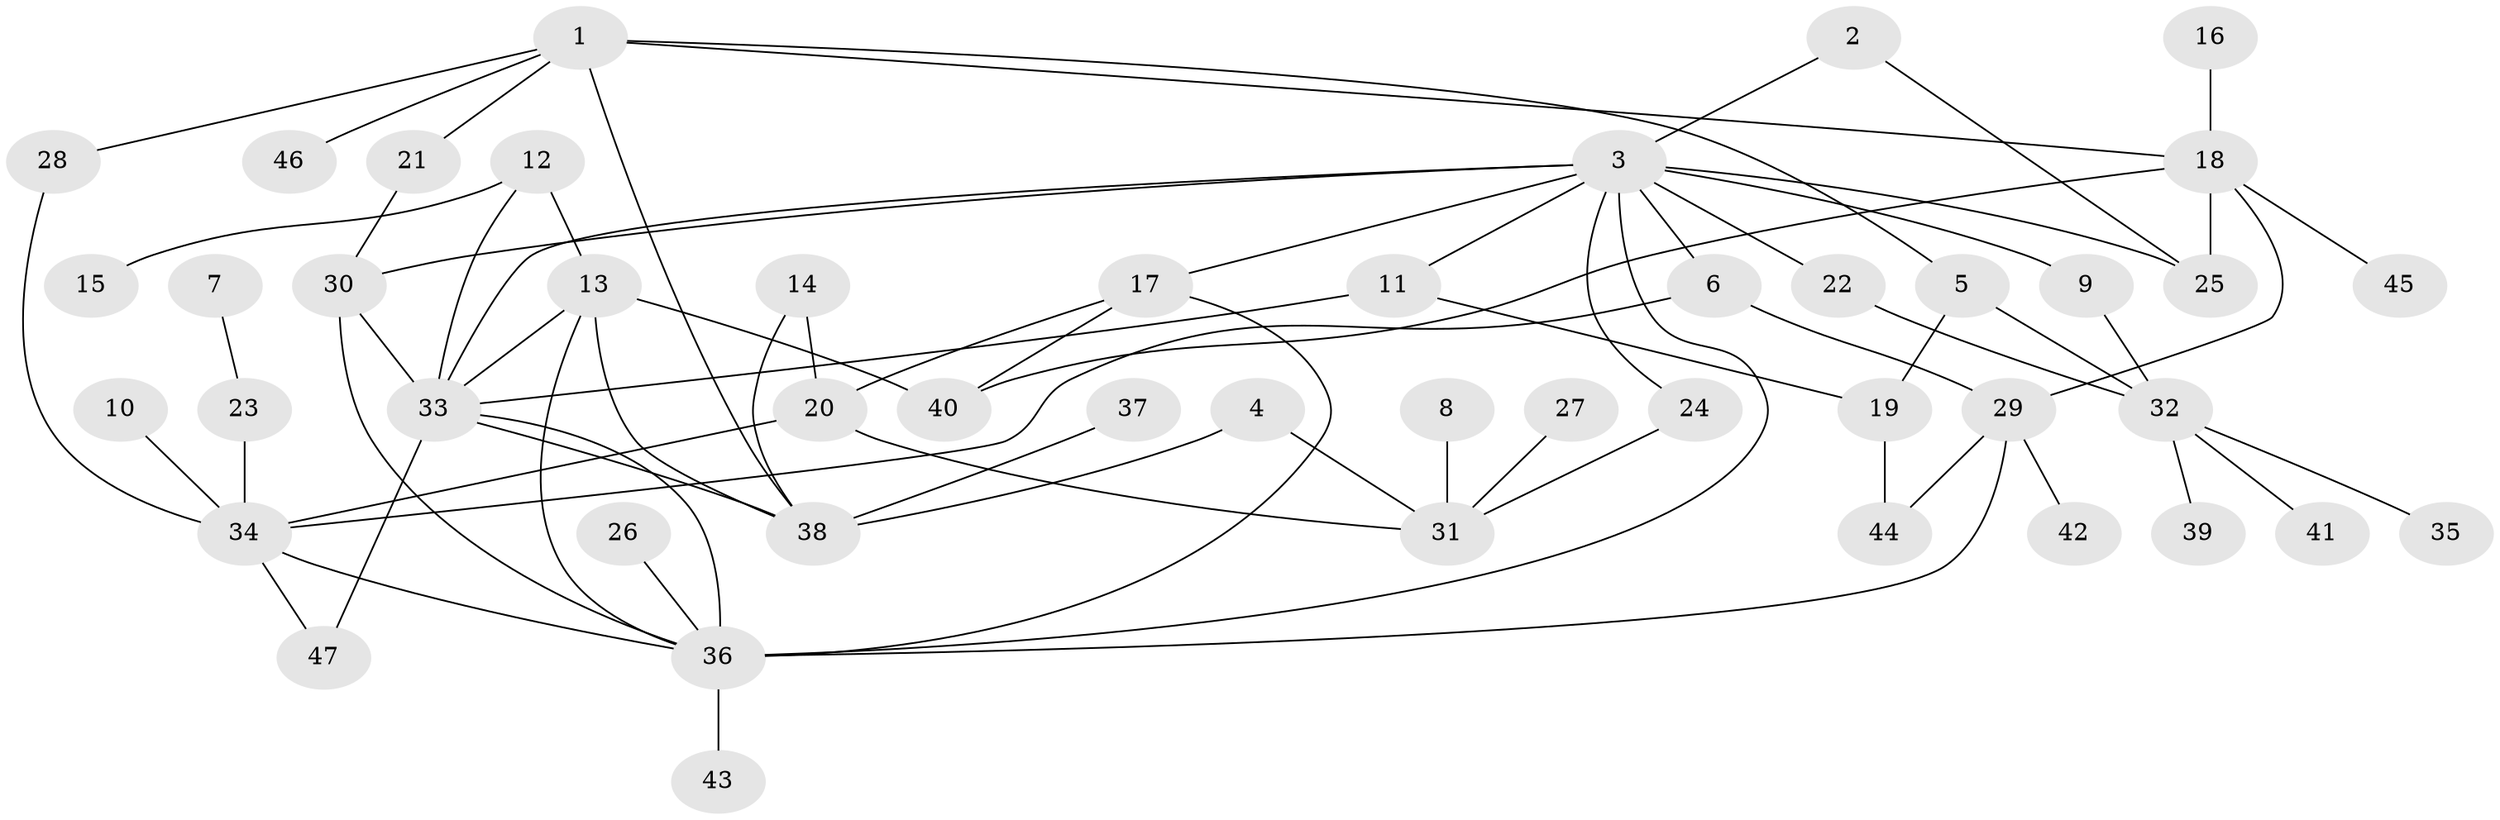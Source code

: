 // original degree distribution, {7: 0.031914893617021274, 6: 0.05319148936170213, 4: 0.09574468085106383, 2: 0.3404255319148936, 3: 0.20212765957446807, 5: 0.031914893617021274, 1: 0.24468085106382978}
// Generated by graph-tools (version 1.1) at 2025/49/03/09/25 03:49:23]
// undirected, 47 vertices, 72 edges
graph export_dot {
graph [start="1"]
  node [color=gray90,style=filled];
  1;
  2;
  3;
  4;
  5;
  6;
  7;
  8;
  9;
  10;
  11;
  12;
  13;
  14;
  15;
  16;
  17;
  18;
  19;
  20;
  21;
  22;
  23;
  24;
  25;
  26;
  27;
  28;
  29;
  30;
  31;
  32;
  33;
  34;
  35;
  36;
  37;
  38;
  39;
  40;
  41;
  42;
  43;
  44;
  45;
  46;
  47;
  1 -- 5 [weight=1.0];
  1 -- 18 [weight=1.0];
  1 -- 21 [weight=1.0];
  1 -- 28 [weight=1.0];
  1 -- 38 [weight=1.0];
  1 -- 46 [weight=1.0];
  2 -- 3 [weight=1.0];
  2 -- 25 [weight=1.0];
  3 -- 6 [weight=1.0];
  3 -- 9 [weight=1.0];
  3 -- 11 [weight=1.0];
  3 -- 17 [weight=1.0];
  3 -- 22 [weight=1.0];
  3 -- 24 [weight=1.0];
  3 -- 25 [weight=1.0];
  3 -- 30 [weight=1.0];
  3 -- 33 [weight=1.0];
  3 -- 36 [weight=1.0];
  4 -- 31 [weight=1.0];
  4 -- 38 [weight=1.0];
  5 -- 19 [weight=1.0];
  5 -- 32 [weight=1.0];
  6 -- 29 [weight=1.0];
  6 -- 34 [weight=1.0];
  7 -- 23 [weight=1.0];
  8 -- 31 [weight=1.0];
  9 -- 32 [weight=1.0];
  10 -- 34 [weight=1.0];
  11 -- 19 [weight=1.0];
  11 -- 33 [weight=1.0];
  12 -- 13 [weight=1.0];
  12 -- 15 [weight=1.0];
  12 -- 33 [weight=1.0];
  13 -- 33 [weight=1.0];
  13 -- 36 [weight=1.0];
  13 -- 38 [weight=1.0];
  13 -- 40 [weight=1.0];
  14 -- 20 [weight=1.0];
  14 -- 38 [weight=1.0];
  16 -- 18 [weight=1.0];
  17 -- 20 [weight=1.0];
  17 -- 36 [weight=1.0];
  17 -- 40 [weight=1.0];
  18 -- 25 [weight=1.0];
  18 -- 29 [weight=1.0];
  18 -- 40 [weight=1.0];
  18 -- 45 [weight=1.0];
  19 -- 44 [weight=1.0];
  20 -- 31 [weight=1.0];
  20 -- 34 [weight=1.0];
  21 -- 30 [weight=1.0];
  22 -- 32 [weight=1.0];
  23 -- 34 [weight=1.0];
  24 -- 31 [weight=1.0];
  26 -- 36 [weight=1.0];
  27 -- 31 [weight=1.0];
  28 -- 34 [weight=1.0];
  29 -- 36 [weight=2.0];
  29 -- 42 [weight=1.0];
  29 -- 44 [weight=1.0];
  30 -- 33 [weight=1.0];
  30 -- 36 [weight=1.0];
  32 -- 35 [weight=1.0];
  32 -- 39 [weight=1.0];
  32 -- 41 [weight=1.0];
  33 -- 36 [weight=1.0];
  33 -- 38 [weight=1.0];
  33 -- 47 [weight=1.0];
  34 -- 36 [weight=1.0];
  34 -- 47 [weight=1.0];
  36 -- 43 [weight=1.0];
  37 -- 38 [weight=1.0];
}
